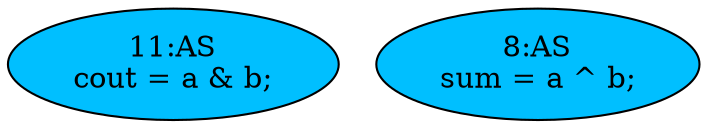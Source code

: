 strict digraph "compose( ,  )" {
	node [label="\N"];
	"11:AS"	[ast="<pyverilog.vparser.ast.Assign object at 0x7f8856ab71d0>",
		def_var="['cout']",
		fillcolor=deepskyblue,
		label="11:AS
cout = a & b;",
		statements="[]",
		style=filled,
		typ=Assign,
		use_var="['a', 'b']"];
	"8:AS"	[ast="<pyverilog.vparser.ast.Assign object at 0x7f8856b35f10>",
		def_var="['sum']",
		fillcolor=deepskyblue,
		label="8:AS
sum = a ^ b;",
		statements="[]",
		style=filled,
		typ=Assign,
		use_var="['a', 'b']"];
}
